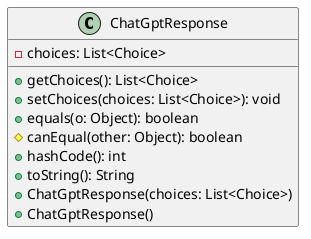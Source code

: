 @startuml
class ChatGptResponse [[java:edu.sru.thangiah.web.dto.ChatGptResponse]] {
	-choices: List<Choice>
	+getChoices(): List<Choice>
	+setChoices(choices: List<Choice>): void
	+equals(o: Object): boolean
	#canEqual(other: Object): boolean
	+hashCode(): int
	+toString(): String
	+ChatGptResponse(choices: List<Choice>)
	+ChatGptResponse()
}
@enduml